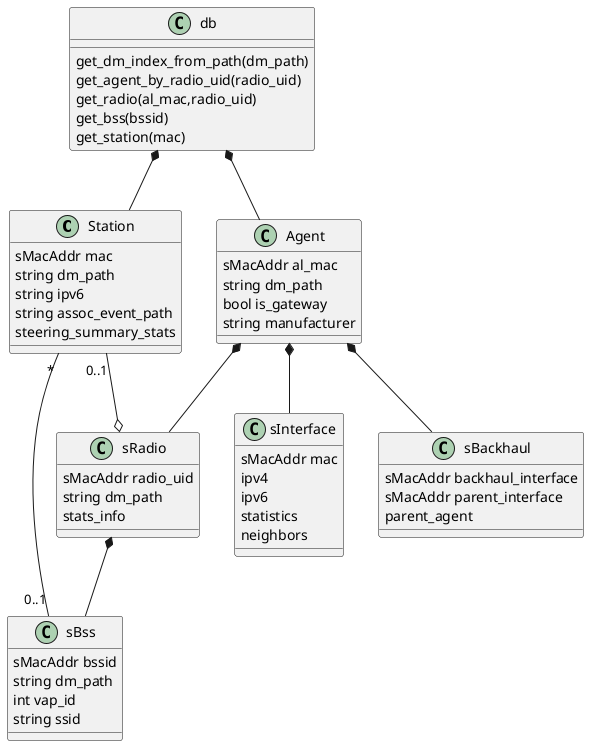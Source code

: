 @startuml

class Station {
  sMacAddr mac
  string dm_path
  string ipv6
  string assoc_event_path
  steering_summary_stats
}

class sBss {
  sMacAddr bssid
  string dm_path
  int vap_id
  string ssid
}

class sRadio {
  sMacAddr radio_uid
  string dm_path
  stats_info
 }

class sInterface {
  sMacAddr mac
  ipv4
  ipv6
  statistics
  neighbors
}

class sBackhaul {
  sMacAddr backhaul_interface
  sMacAddr parent_interface
  parent_agent
}

class Agent {
  sMacAddr al_mac
  string dm_path
  bool is_gateway
  string manufacturer
}

class db {
  get_dm_index_from_path(dm_path)
  get_agent_by_radio_uid(radio_uid)
  get_radio(al_mac,radio_uid)
  get_bss(bssid)
  get_station(mac)
}

db *-- Agent
db *-- Station
Agent *-- sRadio
Agent *-- sInterface
Agent *-- sBackhaul
sRadio *-- sBss
Station "0..1" --o sRadio
Station "*" -- "0..1" sBss

@enduml

